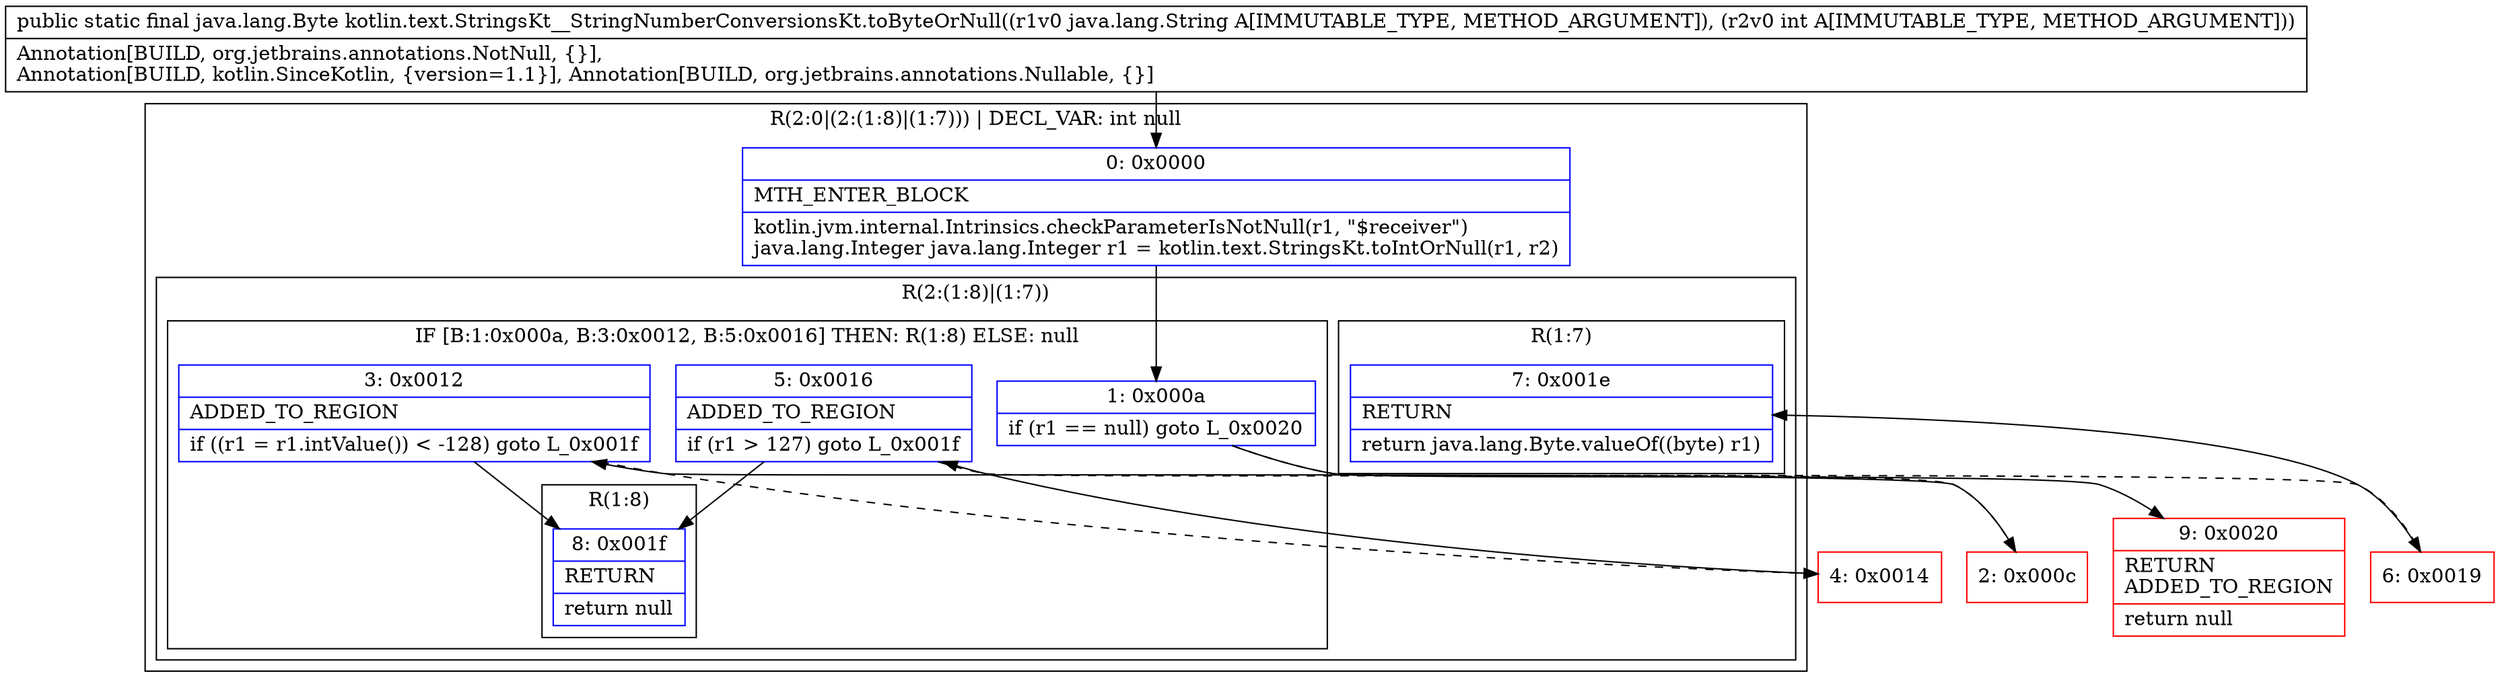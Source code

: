 digraph "CFG forkotlin.text.StringsKt__StringNumberConversionsKt.toByteOrNull(Ljava\/lang\/String;I)Ljava\/lang\/Byte;" {
subgraph cluster_Region_635030501 {
label = "R(2:0|(2:(1:8)|(1:7))) | DECL_VAR: int null\l";
node [shape=record,color=blue];
Node_0 [shape=record,label="{0\:\ 0x0000|MTH_ENTER_BLOCK\l|kotlin.jvm.internal.Intrinsics.checkParameterIsNotNull(r1, \"$receiver\")\ljava.lang.Integer java.lang.Integer r1 = kotlin.text.StringsKt.toIntOrNull(r1, r2)\l}"];
subgraph cluster_Region_1665813131 {
label = "R(2:(1:8)|(1:7))";
node [shape=record,color=blue];
subgraph cluster_IfRegion_993066761 {
label = "IF [B:1:0x000a, B:3:0x0012, B:5:0x0016] THEN: R(1:8) ELSE: null";
node [shape=record,color=blue];
Node_1 [shape=record,label="{1\:\ 0x000a|if (r1 == null) goto L_0x0020\l}"];
Node_3 [shape=record,label="{3\:\ 0x0012|ADDED_TO_REGION\l|if ((r1 = r1.intValue()) \< \-128) goto L_0x001f\l}"];
Node_5 [shape=record,label="{5\:\ 0x0016|ADDED_TO_REGION\l|if (r1 \> 127) goto L_0x001f\l}"];
subgraph cluster_Region_1405711331 {
label = "R(1:8)";
node [shape=record,color=blue];
Node_8 [shape=record,label="{8\:\ 0x001f|RETURN\l|return null\l}"];
}
}
subgraph cluster_Region_1979351929 {
label = "R(1:7)";
node [shape=record,color=blue];
Node_7 [shape=record,label="{7\:\ 0x001e|RETURN\l|return java.lang.Byte.valueOf((byte) r1)\l}"];
}
}
}
Node_2 [shape=record,color=red,label="{2\:\ 0x000c}"];
Node_4 [shape=record,color=red,label="{4\:\ 0x0014}"];
Node_6 [shape=record,color=red,label="{6\:\ 0x0019}"];
Node_9 [shape=record,color=red,label="{9\:\ 0x0020|RETURN\lADDED_TO_REGION\l|return null\l}"];
MethodNode[shape=record,label="{public static final java.lang.Byte kotlin.text.StringsKt__StringNumberConversionsKt.toByteOrNull((r1v0 java.lang.String A[IMMUTABLE_TYPE, METHOD_ARGUMENT]), (r2v0 int A[IMMUTABLE_TYPE, METHOD_ARGUMENT]))  | Annotation[BUILD, org.jetbrains.annotations.NotNull, \{\}], \lAnnotation[BUILD, kotlin.SinceKotlin, \{version=1.1\}], Annotation[BUILD, org.jetbrains.annotations.Nullable, \{\}]\l}"];
MethodNode -> Node_0;
Node_0 -> Node_1;
Node_1 -> Node_2[style=dashed];
Node_1 -> Node_9;
Node_3 -> Node_4[style=dashed];
Node_3 -> Node_8;
Node_5 -> Node_6[style=dashed];
Node_5 -> Node_8;
Node_2 -> Node_3;
Node_4 -> Node_5;
Node_6 -> Node_7;
}

